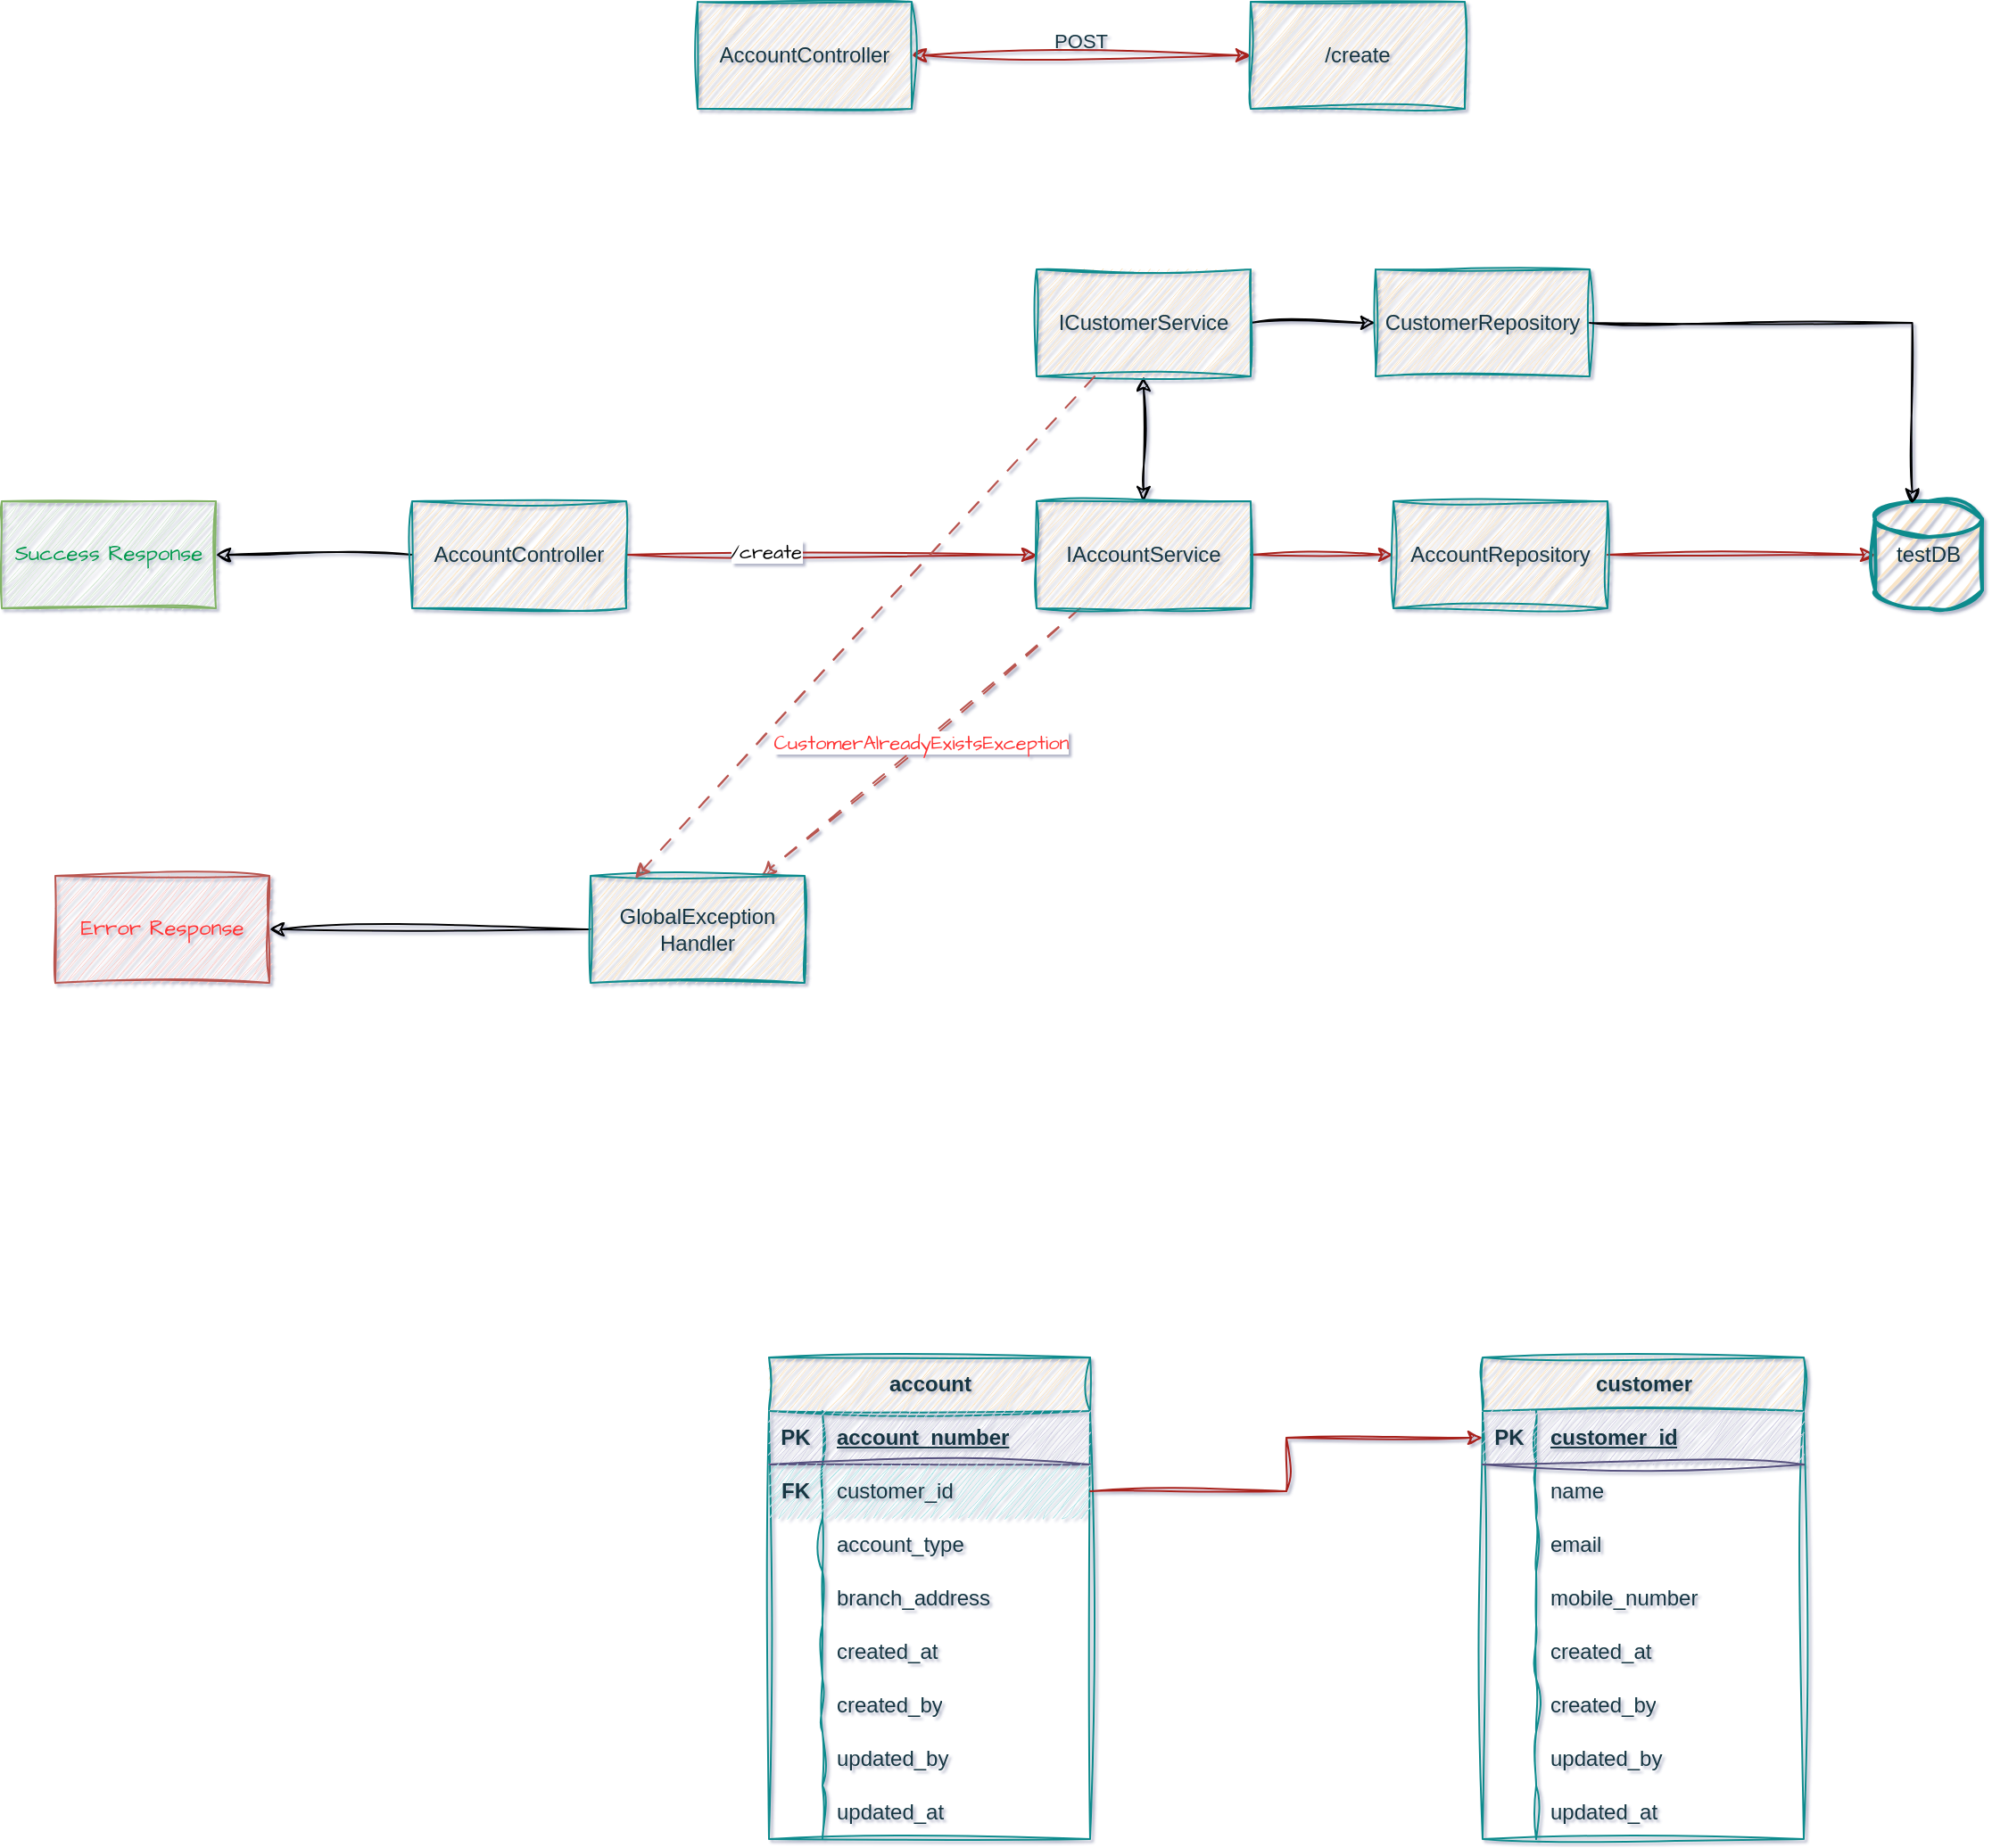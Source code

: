 <mxfile version="26.0.15">
  <diagram name="Page-1" id="UsQMgYk28u6j1lLH92lO">
    <mxGraphModel dx="2045" dy="797" grid="1" gridSize="10" guides="1" tooltips="1" connect="1" arrows="1" fold="1" page="1" pageScale="1" pageWidth="850" pageHeight="1100" background="#ffffff" math="0" shadow="1" adaptiveColors="auto">
      <root>
        <mxCell id="0" />
        <mxCell id="1" parent="0" />
        <mxCell id="dRRMxG5hqSLSWfOtqPPx-3" value="" style="edgeStyle=orthogonalEdgeStyle;rounded=0;orthogonalLoop=1;jettySize=auto;html=1;startArrow=classic;startFill=1;fillColor=#FAE5C7;strokeColor=#A8201A;sketch=1;curveFitting=1;jiggle=2;labelBackgroundColor=none;fontColor=default;" parent="1" source="dRRMxG5hqSLSWfOtqPPx-1" target="dRRMxG5hqSLSWfOtqPPx-2" edge="1">
          <mxGeometry relative="1" as="geometry" />
        </mxCell>
        <mxCell id="dRRMxG5hqSLSWfOtqPPx-4" value="POST" style="edgeLabel;html=1;align=right;verticalAlign=bottom;resizable=0;points=[];labelPosition=left;verticalLabelPosition=top;textDirection=ltr;labelBackgroundColor=none;textShadow=0;fontColor=#143642;sketch=1;curveFitting=1;jiggle=2;" parent="dRRMxG5hqSLSWfOtqPPx-3" vertex="1" connectable="0">
          <mxGeometry x="-0.22" y="-1" relative="1" as="geometry">
            <mxPoint x="36" y="-1" as="offset" />
          </mxGeometry>
        </mxCell>
        <mxCell id="dRRMxG5hqSLSWfOtqPPx-1" value="AccountController" style="rounded=0;whiteSpace=wrap;html=1;fillColor=#FAE5C7;fontColor=#143642;strokeColor=#0F8B8D;sketch=1;curveFitting=1;jiggle=2;labelBackgroundColor=none;" parent="1" vertex="1">
          <mxGeometry x="70" y="240" width="120" height="60" as="geometry" />
        </mxCell>
        <mxCell id="dRRMxG5hqSLSWfOtqPPx-2" value="/create" style="rounded=0;whiteSpace=wrap;html=1;fillColor=#FAE5C7;fontColor=#143642;strokeColor=#0F8B8D;sketch=1;curveFitting=1;jiggle=2;labelBackgroundColor=none;" parent="1" vertex="1">
          <mxGeometry x="380" y="240" width="120" height="60" as="geometry" />
        </mxCell>
        <mxCell id="dRRMxG5hqSLSWfOtqPPx-12" value="" style="edgeStyle=orthogonalEdgeStyle;rounded=0;orthogonalLoop=1;jettySize=auto;html=1;sketch=1;curveFitting=1;jiggle=2;labelBackgroundColor=none;strokeColor=#A8201A;fontColor=default;" parent="1" source="dRRMxG5hqSLSWfOtqPPx-10" target="dRRMxG5hqSLSWfOtqPPx-11" edge="1">
          <mxGeometry relative="1" as="geometry" />
        </mxCell>
        <mxCell id="mBqXgPzsKPtBzx8jW1qS-10" value="/create" style="edgeLabel;html=1;align=center;verticalAlign=middle;resizable=0;points=[];sketch=1;hachureGap=4;jiggle=2;curveFitting=1;fontFamily=Architects Daughter;fontSource=https%3A%2F%2Ffonts.googleapis.com%2Fcss%3Ffamily%3DArchitects%2BDaughter;" vertex="1" connectable="0" parent="dRRMxG5hqSLSWfOtqPPx-12">
          <mxGeometry x="-0.326" y="2" relative="1" as="geometry">
            <mxPoint as="offset" />
          </mxGeometry>
        </mxCell>
        <mxCell id="mBqXgPzsKPtBzx8jW1qS-5" style="edgeStyle=orthogonalEdgeStyle;rounded=0;sketch=1;hachureGap=4;jiggle=2;curveFitting=1;orthogonalLoop=1;jettySize=auto;html=1;fontFamily=Architects Daughter;fontSource=https%3A%2F%2Ffonts.googleapis.com%2Fcss%3Ffamily%3DArchitects%2BDaughter;" edge="1" parent="1" source="dRRMxG5hqSLSWfOtqPPx-10" target="mBqXgPzsKPtBzx8jW1qS-6">
          <mxGeometry relative="1" as="geometry">
            <mxPoint x="-200" y="550" as="targetPoint" />
          </mxGeometry>
        </mxCell>
        <mxCell id="dRRMxG5hqSLSWfOtqPPx-10" value="AccountController" style="rounded=0;whiteSpace=wrap;html=1;fillColor=#FAE5C7;fontColor=#143642;strokeColor=#0F8B8D;sketch=1;curveFitting=1;jiggle=2;labelBackgroundColor=none;" parent="1" vertex="1">
          <mxGeometry x="-90" y="520" width="120" height="60" as="geometry" />
        </mxCell>
        <mxCell id="dRRMxG5hqSLSWfOtqPPx-14" value="" style="edgeStyle=orthogonalEdgeStyle;rounded=0;orthogonalLoop=1;jettySize=auto;html=1;sketch=1;curveFitting=1;jiggle=2;labelBackgroundColor=none;strokeColor=#A8201A;fontColor=default;" parent="1" source="dRRMxG5hqSLSWfOtqPPx-11" target="dRRMxG5hqSLSWfOtqPPx-13" edge="1">
          <mxGeometry relative="1" as="geometry" />
        </mxCell>
        <mxCell id="mBqXgPzsKPtBzx8jW1qS-2" style="rounded=0;sketch=1;hachureGap=4;jiggle=2;curveFitting=1;orthogonalLoop=1;jettySize=auto;html=1;fontFamily=Architects Daughter;fontSource=https%3A%2F%2Ffonts.googleapis.com%2Fcss%3Ffamily%3DArchitects%2BDaughter;textShadow=1;labelBorderColor=none;fontStyle=0;dashed=1;dashPattern=8 8;fillColor=#f8cecc;strokeColor=#b85450;" edge="1" parent="1" source="dRRMxG5hqSLSWfOtqPPx-11" target="mBqXgPzsKPtBzx8jW1qS-1">
          <mxGeometry relative="1" as="geometry" />
        </mxCell>
        <mxCell id="mBqXgPzsKPtBzx8jW1qS-9" value="&lt;span style=&quot;font-weight: normal;&quot;&gt;CustomerAlreadyExistsException&lt;/span&gt;" style="edgeLabel;html=1;align=center;verticalAlign=middle;resizable=0;points=[];sketch=1;hachureGap=4;jiggle=2;curveFitting=1;fontFamily=Architects Daughter;fontSource=https%3A%2F%2Ffonts.googleapis.com%2Fcss%3Ffamily%3DArchitects%2BDaughter;fontColor=#FF3333;fontStyle=1" vertex="1" connectable="0" parent="mBqXgPzsKPtBzx8jW1qS-2">
          <mxGeometry relative="1" as="geometry">
            <mxPoint as="offset" />
          </mxGeometry>
        </mxCell>
        <mxCell id="mBqXgPzsKPtBzx8jW1qS-12" value="" style="edgeStyle=orthogonalEdgeStyle;rounded=0;sketch=1;hachureGap=4;jiggle=2;curveFitting=1;orthogonalLoop=1;jettySize=auto;html=1;fontFamily=Architects Daughter;fontSource=https%3A%2F%2Ffonts.googleapis.com%2Fcss%3Ffamily%3DArchitects%2BDaughter;startArrow=classic;startFill=1;" edge="1" parent="1" source="dRRMxG5hqSLSWfOtqPPx-11" target="mBqXgPzsKPtBzx8jW1qS-11">
          <mxGeometry relative="1" as="geometry" />
        </mxCell>
        <mxCell id="dRRMxG5hqSLSWfOtqPPx-11" value="IAccountService" style="rounded=0;whiteSpace=wrap;html=1;fillColor=#FAE5C7;fontColor=#143642;strokeColor=#0F8B8D;sketch=1;curveFitting=1;jiggle=2;labelBackgroundColor=none;" parent="1" vertex="1">
          <mxGeometry x="260" y="520" width="120" height="60" as="geometry" />
        </mxCell>
        <mxCell id="dRRMxG5hqSLSWfOtqPPx-16" style="edgeStyle=orthogonalEdgeStyle;rounded=0;orthogonalLoop=1;jettySize=auto;html=1;sketch=1;curveFitting=1;jiggle=2;labelBackgroundColor=none;strokeColor=#A8201A;fontColor=default;" parent="1" source="dRRMxG5hqSLSWfOtqPPx-13" target="dRRMxG5hqSLSWfOtqPPx-15" edge="1">
          <mxGeometry relative="1" as="geometry" />
        </mxCell>
        <mxCell id="dRRMxG5hqSLSWfOtqPPx-13" value="AccountRepository" style="rounded=0;whiteSpace=wrap;html=1;fillColor=#FAE5C7;fontColor=#143642;strokeColor=#0F8B8D;sketch=1;curveFitting=1;jiggle=2;labelBackgroundColor=none;" parent="1" vertex="1">
          <mxGeometry x="460" y="520" width="120" height="60" as="geometry" />
        </mxCell>
        <mxCell id="dRRMxG5hqSLSWfOtqPPx-15" value="testDB" style="strokeWidth=2;html=1;shape=mxgraph.flowchart.database;whiteSpace=wrap;fillColor=#FAE5C7;fontColor=#143642;strokeColor=#0F8B8D;sketch=1;curveFitting=1;jiggle=2;labelBackgroundColor=none;" parent="1" vertex="1">
          <mxGeometry x="730" y="520" width="60" height="60" as="geometry" />
        </mxCell>
        <mxCell id="dRRMxG5hqSLSWfOtqPPx-17" value="account" style="shape=table;startSize=30;container=1;collapsible=1;childLayout=tableLayout;fixedRows=1;rowLines=0;fontStyle=1;align=center;resizeLast=1;html=1;swimlaneFillColor=none;fillColor=#FAE5C7;fontColor=#143642;strokeColor=#0F8B8D;strokeWidth=1;sketch=1;curveFitting=1;jiggle=2;labelBackgroundColor=none;" parent="1" vertex="1">
          <mxGeometry x="110" y="1000" width="180" height="270" as="geometry">
            <mxRectangle x="110" y="1000" width="80" height="30" as="alternateBounds" />
          </mxGeometry>
        </mxCell>
        <mxCell id="dRRMxG5hqSLSWfOtqPPx-18" value="" style="shape=tableRow;horizontal=0;startSize=0;swimlaneHead=0;swimlaneBody=0;fillColor=#d0cee2;collapsible=0;dropTarget=0;points=[[0,0.5],[1,0.5]];portConstraint=eastwest;top=0;left=0;right=0;bottom=1;sketch=1;curveFitting=1;jiggle=2;labelBackgroundColor=none;strokeColor=#56517e;" parent="dRRMxG5hqSLSWfOtqPPx-17" vertex="1">
          <mxGeometry y="30" width="180" height="30" as="geometry" />
        </mxCell>
        <mxCell id="dRRMxG5hqSLSWfOtqPPx-19" value="PK" style="shape=partialRectangle;connectable=0;fillColor=none;top=0;left=0;bottom=0;right=0;fontStyle=1;overflow=hidden;whiteSpace=wrap;html=1;sketch=1;curveFitting=1;jiggle=2;labelBackgroundColor=none;strokeColor=#0F8B8D;fontColor=#143642;" parent="dRRMxG5hqSLSWfOtqPPx-18" vertex="1">
          <mxGeometry width="30" height="30" as="geometry">
            <mxRectangle width="30" height="30" as="alternateBounds" />
          </mxGeometry>
        </mxCell>
        <mxCell id="dRRMxG5hqSLSWfOtqPPx-20" value="account_number" style="shape=partialRectangle;connectable=0;fillColor=none;top=0;left=0;bottom=0;right=0;align=left;spacingLeft=6;fontStyle=5;overflow=hidden;whiteSpace=wrap;html=1;sketch=1;curveFitting=1;jiggle=2;labelBackgroundColor=none;strokeColor=#0F8B8D;fontColor=#143642;" parent="dRRMxG5hqSLSWfOtqPPx-18" vertex="1">
          <mxGeometry x="30" width="150" height="30" as="geometry">
            <mxRectangle width="150" height="30" as="alternateBounds" />
          </mxGeometry>
        </mxCell>
        <mxCell id="dRRMxG5hqSLSWfOtqPPx-21" value="" style="shape=tableRow;horizontal=0;startSize=0;swimlaneHead=0;swimlaneBody=0;fillColor=#b0e3e6;collapsible=0;dropTarget=0;points=[[0,0.5],[1,0.5]];portConstraint=eastwest;top=0;left=0;right=0;bottom=0;sketch=1;curveFitting=1;jiggle=2;labelBackgroundColor=none;strokeColor=#0e8088;swimlaneLine=1;shadow=0;labelBorderColor=none;" parent="dRRMxG5hqSLSWfOtqPPx-17" vertex="1">
          <mxGeometry y="60" width="180" height="30" as="geometry" />
        </mxCell>
        <mxCell id="dRRMxG5hqSLSWfOtqPPx-22" value="&lt;b&gt;FK&lt;/b&gt;" style="shape=partialRectangle;connectable=0;fillColor=none;top=0;left=0;bottom=0;right=0;editable=1;overflow=hidden;whiteSpace=wrap;html=1;sketch=1;curveFitting=1;jiggle=2;labelBackgroundColor=none;strokeColor=#0F8B8D;fontColor=#143642;" parent="dRRMxG5hqSLSWfOtqPPx-21" vertex="1">
          <mxGeometry width="30" height="30" as="geometry">
            <mxRectangle width="30" height="30" as="alternateBounds" />
          </mxGeometry>
        </mxCell>
        <mxCell id="dRRMxG5hqSLSWfOtqPPx-23" value="customer_id" style="shape=partialRectangle;connectable=0;fillColor=none;top=0;left=0;bottom=0;right=0;align=left;spacingLeft=6;overflow=hidden;whiteSpace=wrap;html=1;sketch=1;curveFitting=1;jiggle=2;labelBackgroundColor=none;strokeColor=#0F8B8D;fontColor=#143642;" parent="dRRMxG5hqSLSWfOtqPPx-21" vertex="1">
          <mxGeometry x="30" width="150" height="30" as="geometry">
            <mxRectangle width="150" height="30" as="alternateBounds" />
          </mxGeometry>
        </mxCell>
        <mxCell id="dRRMxG5hqSLSWfOtqPPx-24" value="" style="shape=tableRow;horizontal=0;startSize=0;swimlaneHead=0;swimlaneBody=0;fillColor=none;collapsible=0;dropTarget=0;points=[[0,0.5],[1,0.5]];portConstraint=eastwest;top=0;left=0;right=0;bottom=0;sketch=1;curveFitting=1;jiggle=2;labelBackgroundColor=none;strokeColor=#0F8B8D;fontColor=#143642;" parent="dRRMxG5hqSLSWfOtqPPx-17" vertex="1">
          <mxGeometry y="90" width="180" height="30" as="geometry" />
        </mxCell>
        <mxCell id="dRRMxG5hqSLSWfOtqPPx-25" value="" style="shape=partialRectangle;connectable=0;fillColor=none;top=0;left=0;bottom=0;right=0;editable=1;overflow=hidden;whiteSpace=wrap;html=1;sketch=1;curveFitting=1;jiggle=2;labelBackgroundColor=none;strokeColor=#0F8B8D;fontColor=#143642;" parent="dRRMxG5hqSLSWfOtqPPx-24" vertex="1">
          <mxGeometry width="30" height="30" as="geometry">
            <mxRectangle width="30" height="30" as="alternateBounds" />
          </mxGeometry>
        </mxCell>
        <mxCell id="dRRMxG5hqSLSWfOtqPPx-26" value="account_type" style="shape=partialRectangle;connectable=0;fillColor=none;top=0;left=0;bottom=0;right=0;align=left;spacingLeft=6;overflow=hidden;whiteSpace=wrap;html=1;sketch=1;curveFitting=1;jiggle=2;labelBackgroundColor=none;strokeColor=#0F8B8D;fontColor=#143642;" parent="dRRMxG5hqSLSWfOtqPPx-24" vertex="1">
          <mxGeometry x="30" width="150" height="30" as="geometry">
            <mxRectangle width="150" height="30" as="alternateBounds" />
          </mxGeometry>
        </mxCell>
        <mxCell id="dRRMxG5hqSLSWfOtqPPx-27" value="" style="shape=tableRow;horizontal=0;startSize=0;swimlaneHead=0;swimlaneBody=0;fillColor=none;collapsible=0;dropTarget=0;points=[[0,0.5],[1,0.5]];portConstraint=eastwest;top=0;left=0;right=0;bottom=0;sketch=1;curveFitting=1;jiggle=2;labelBackgroundColor=none;strokeColor=#0F8B8D;fontColor=#143642;" parent="dRRMxG5hqSLSWfOtqPPx-17" vertex="1">
          <mxGeometry y="120" width="180" height="30" as="geometry" />
        </mxCell>
        <mxCell id="dRRMxG5hqSLSWfOtqPPx-28" value="" style="shape=partialRectangle;connectable=0;fillColor=none;top=0;left=0;bottom=0;right=0;editable=1;overflow=hidden;whiteSpace=wrap;html=1;sketch=1;curveFitting=1;jiggle=2;labelBackgroundColor=none;strokeColor=#0F8B8D;fontColor=#143642;" parent="dRRMxG5hqSLSWfOtqPPx-27" vertex="1">
          <mxGeometry width="30" height="30" as="geometry">
            <mxRectangle width="30" height="30" as="alternateBounds" />
          </mxGeometry>
        </mxCell>
        <mxCell id="dRRMxG5hqSLSWfOtqPPx-29" value="branch_address" style="shape=partialRectangle;connectable=0;fillColor=none;top=0;left=0;bottom=0;right=0;align=left;spacingLeft=6;overflow=hidden;whiteSpace=wrap;html=1;sketch=1;curveFitting=1;jiggle=2;labelBackgroundColor=none;strokeColor=#0F8B8D;fontColor=#143642;" parent="dRRMxG5hqSLSWfOtqPPx-27" vertex="1">
          <mxGeometry x="30" width="150" height="30" as="geometry">
            <mxRectangle width="150" height="30" as="alternateBounds" />
          </mxGeometry>
        </mxCell>
        <mxCell id="dRRMxG5hqSLSWfOtqPPx-82" value="" style="shape=tableRow;horizontal=0;startSize=0;swimlaneHead=0;swimlaneBody=0;fillColor=none;collapsible=0;dropTarget=0;points=[[0,0.5],[1,0.5]];portConstraint=eastwest;top=0;left=0;right=0;bottom=0;sketch=1;curveFitting=1;jiggle=2;labelBackgroundColor=none;strokeColor=#0F8B8D;fontColor=#143642;" parent="dRRMxG5hqSLSWfOtqPPx-17" vertex="1">
          <mxGeometry y="150" width="180" height="30" as="geometry" />
        </mxCell>
        <mxCell id="dRRMxG5hqSLSWfOtqPPx-83" value="" style="shape=partialRectangle;connectable=0;fillColor=none;top=0;left=0;bottom=0;right=0;editable=1;overflow=hidden;whiteSpace=wrap;html=1;sketch=1;curveFitting=1;jiggle=2;labelBackgroundColor=none;strokeColor=#0F8B8D;fontColor=#143642;" parent="dRRMxG5hqSLSWfOtqPPx-82" vertex="1">
          <mxGeometry width="30" height="30" as="geometry">
            <mxRectangle width="30" height="30" as="alternateBounds" />
          </mxGeometry>
        </mxCell>
        <mxCell id="dRRMxG5hqSLSWfOtqPPx-84" value="created_at" style="shape=partialRectangle;connectable=0;fillColor=none;top=0;left=0;bottom=0;right=0;align=left;spacingLeft=6;overflow=hidden;whiteSpace=wrap;html=1;sketch=1;curveFitting=1;jiggle=2;labelBackgroundColor=none;strokeColor=#0F8B8D;fontColor=#143642;" parent="dRRMxG5hqSLSWfOtqPPx-82" vertex="1">
          <mxGeometry x="30" width="150" height="30" as="geometry">
            <mxRectangle width="150" height="30" as="alternateBounds" />
          </mxGeometry>
        </mxCell>
        <mxCell id="dRRMxG5hqSLSWfOtqPPx-85" value="" style="shape=tableRow;horizontal=0;startSize=0;swimlaneHead=0;swimlaneBody=0;fillColor=none;collapsible=0;dropTarget=0;points=[[0,0.5],[1,0.5]];portConstraint=eastwest;top=0;left=0;right=0;bottom=0;sketch=1;curveFitting=1;jiggle=2;labelBackgroundColor=none;strokeColor=#0F8B8D;fontColor=#143642;" parent="dRRMxG5hqSLSWfOtqPPx-17" vertex="1">
          <mxGeometry y="180" width="180" height="30" as="geometry" />
        </mxCell>
        <mxCell id="dRRMxG5hqSLSWfOtqPPx-86" value="" style="shape=partialRectangle;connectable=0;fillColor=none;top=0;left=0;bottom=0;right=0;editable=1;overflow=hidden;whiteSpace=wrap;html=1;sketch=1;curveFitting=1;jiggle=2;labelBackgroundColor=none;strokeColor=#0F8B8D;fontColor=#143642;" parent="dRRMxG5hqSLSWfOtqPPx-85" vertex="1">
          <mxGeometry width="30" height="30" as="geometry">
            <mxRectangle width="30" height="30" as="alternateBounds" />
          </mxGeometry>
        </mxCell>
        <mxCell id="dRRMxG5hqSLSWfOtqPPx-87" value="created_by" style="shape=partialRectangle;connectable=0;fillColor=none;top=0;left=0;bottom=0;right=0;align=left;spacingLeft=6;overflow=hidden;whiteSpace=wrap;html=1;sketch=1;curveFitting=1;jiggle=2;labelBackgroundColor=none;strokeColor=#0F8B8D;fontColor=#143642;" parent="dRRMxG5hqSLSWfOtqPPx-85" vertex="1">
          <mxGeometry x="30" width="150" height="30" as="geometry">
            <mxRectangle width="150" height="30" as="alternateBounds" />
          </mxGeometry>
        </mxCell>
        <mxCell id="dRRMxG5hqSLSWfOtqPPx-88" value="" style="shape=tableRow;horizontal=0;startSize=0;swimlaneHead=0;swimlaneBody=0;fillColor=none;collapsible=0;dropTarget=0;points=[[0,0.5],[1,0.5]];portConstraint=eastwest;top=0;left=0;right=0;bottom=0;sketch=1;curveFitting=1;jiggle=2;labelBackgroundColor=none;strokeColor=#0F8B8D;fontColor=#143642;" parent="dRRMxG5hqSLSWfOtqPPx-17" vertex="1">
          <mxGeometry y="210" width="180" height="30" as="geometry" />
        </mxCell>
        <mxCell id="dRRMxG5hqSLSWfOtqPPx-89" value="" style="shape=partialRectangle;connectable=0;fillColor=none;top=0;left=0;bottom=0;right=0;editable=1;overflow=hidden;whiteSpace=wrap;html=1;sketch=1;curveFitting=1;jiggle=2;labelBackgroundColor=none;strokeColor=#0F8B8D;fontColor=#143642;" parent="dRRMxG5hqSLSWfOtqPPx-88" vertex="1">
          <mxGeometry width="30" height="30" as="geometry">
            <mxRectangle width="30" height="30" as="alternateBounds" />
          </mxGeometry>
        </mxCell>
        <mxCell id="dRRMxG5hqSLSWfOtqPPx-90" value="updated_by" style="shape=partialRectangle;connectable=0;fillColor=none;top=0;left=0;bottom=0;right=0;align=left;spacingLeft=6;overflow=hidden;whiteSpace=wrap;html=1;sketch=1;curveFitting=1;jiggle=2;labelBackgroundColor=none;strokeColor=#0F8B8D;fontColor=#143642;" parent="dRRMxG5hqSLSWfOtqPPx-88" vertex="1">
          <mxGeometry x="30" width="150" height="30" as="geometry">
            <mxRectangle width="150" height="30" as="alternateBounds" />
          </mxGeometry>
        </mxCell>
        <mxCell id="dRRMxG5hqSLSWfOtqPPx-91" value="" style="shape=tableRow;horizontal=0;startSize=0;swimlaneHead=0;swimlaneBody=0;fillColor=none;collapsible=0;dropTarget=0;points=[[0,0.5],[1,0.5]];portConstraint=eastwest;top=0;left=0;right=0;bottom=0;sketch=1;curveFitting=1;jiggle=2;labelBackgroundColor=none;strokeColor=#0F8B8D;fontColor=#143642;" parent="dRRMxG5hqSLSWfOtqPPx-17" vertex="1">
          <mxGeometry y="240" width="180" height="30" as="geometry" />
        </mxCell>
        <mxCell id="dRRMxG5hqSLSWfOtqPPx-92" value="" style="shape=partialRectangle;connectable=0;fillColor=none;top=0;left=0;bottom=0;right=0;editable=1;overflow=hidden;whiteSpace=wrap;html=1;sketch=1;curveFitting=1;jiggle=2;labelBackgroundColor=none;strokeColor=#0F8B8D;fontColor=#143642;" parent="dRRMxG5hqSLSWfOtqPPx-91" vertex="1">
          <mxGeometry width="30" height="30" as="geometry">
            <mxRectangle width="30" height="30" as="alternateBounds" />
          </mxGeometry>
        </mxCell>
        <mxCell id="dRRMxG5hqSLSWfOtqPPx-93" value="updated_at" style="shape=partialRectangle;connectable=0;fillColor=none;top=0;left=0;bottom=0;right=0;align=left;spacingLeft=6;overflow=hidden;whiteSpace=wrap;html=1;sketch=1;curveFitting=1;jiggle=2;labelBackgroundColor=none;strokeColor=#0F8B8D;fontColor=#143642;" parent="dRRMxG5hqSLSWfOtqPPx-91" vertex="1">
          <mxGeometry x="30" width="150" height="30" as="geometry">
            <mxRectangle width="150" height="30" as="alternateBounds" />
          </mxGeometry>
        </mxCell>
        <mxCell id="dRRMxG5hqSLSWfOtqPPx-30" value="customer" style="shape=table;startSize=30;container=1;collapsible=1;childLayout=tableLayout;fixedRows=1;rowLines=0;fontStyle=1;align=center;resizeLast=1;html=1;sketch=1;curveFitting=1;jiggle=2;labelBackgroundColor=none;fillColor=#FAE5C7;strokeColor=#0F8B8D;fontColor=#143642;" parent="1" vertex="1">
          <mxGeometry x="510" y="1000" width="180" height="270" as="geometry">
            <mxRectangle x="510" y="1000" width="90" height="30" as="alternateBounds" />
          </mxGeometry>
        </mxCell>
        <mxCell id="dRRMxG5hqSLSWfOtqPPx-31" value="" style="shape=tableRow;horizontal=0;startSize=0;swimlaneHead=0;swimlaneBody=0;fillColor=#d0cee2;collapsible=0;dropTarget=0;points=[[0,0.5],[1,0.5]];portConstraint=eastwest;top=0;left=0;right=0;bottom=1;sketch=1;curveFitting=1;jiggle=2;labelBackgroundColor=none;strokeColor=#56517e;" parent="dRRMxG5hqSLSWfOtqPPx-30" vertex="1">
          <mxGeometry y="30" width="180" height="30" as="geometry" />
        </mxCell>
        <mxCell id="dRRMxG5hqSLSWfOtqPPx-32" value="PK" style="shape=partialRectangle;connectable=0;fillColor=none;top=0;left=0;bottom=0;right=0;fontStyle=1;overflow=hidden;whiteSpace=wrap;html=1;sketch=1;curveFitting=1;jiggle=2;labelBackgroundColor=none;strokeColor=#0F8B8D;fontColor=#143642;" parent="dRRMxG5hqSLSWfOtqPPx-31" vertex="1">
          <mxGeometry width="30" height="30" as="geometry">
            <mxRectangle width="30" height="30" as="alternateBounds" />
          </mxGeometry>
        </mxCell>
        <mxCell id="dRRMxG5hqSLSWfOtqPPx-33" value="customer_id" style="shape=partialRectangle;connectable=0;fillColor=none;top=0;left=0;bottom=0;right=0;align=left;spacingLeft=6;fontStyle=5;overflow=hidden;whiteSpace=wrap;html=1;sketch=1;curveFitting=1;jiggle=2;labelBackgroundColor=none;strokeColor=#0F8B8D;fontColor=#143642;" parent="dRRMxG5hqSLSWfOtqPPx-31" vertex="1">
          <mxGeometry x="30" width="150" height="30" as="geometry">
            <mxRectangle width="150" height="30" as="alternateBounds" />
          </mxGeometry>
        </mxCell>
        <mxCell id="dRRMxG5hqSLSWfOtqPPx-34" value="" style="shape=tableRow;horizontal=0;startSize=0;swimlaneHead=0;swimlaneBody=0;fillColor=none;collapsible=0;dropTarget=0;points=[[0,0.5],[1,0.5]];portConstraint=eastwest;top=0;left=0;right=0;bottom=0;sketch=1;curveFitting=1;jiggle=2;labelBackgroundColor=none;strokeColor=#0F8B8D;fontColor=#143642;" parent="dRRMxG5hqSLSWfOtqPPx-30" vertex="1">
          <mxGeometry y="60" width="180" height="30" as="geometry" />
        </mxCell>
        <mxCell id="dRRMxG5hqSLSWfOtqPPx-35" value="" style="shape=partialRectangle;connectable=0;fillColor=none;top=0;left=0;bottom=0;right=0;editable=1;overflow=hidden;whiteSpace=wrap;html=1;sketch=1;curveFitting=1;jiggle=2;labelBackgroundColor=none;strokeColor=#0F8B8D;fontColor=#143642;" parent="dRRMxG5hqSLSWfOtqPPx-34" vertex="1">
          <mxGeometry width="30" height="30" as="geometry">
            <mxRectangle width="30" height="30" as="alternateBounds" />
          </mxGeometry>
        </mxCell>
        <mxCell id="dRRMxG5hqSLSWfOtqPPx-36" value="name" style="shape=partialRectangle;connectable=0;fillColor=none;top=0;left=0;bottom=0;right=0;align=left;spacingLeft=6;overflow=hidden;whiteSpace=wrap;html=1;sketch=1;curveFitting=1;jiggle=2;labelBackgroundColor=none;strokeColor=#0F8B8D;fontColor=#143642;" parent="dRRMxG5hqSLSWfOtqPPx-34" vertex="1">
          <mxGeometry x="30" width="150" height="30" as="geometry">
            <mxRectangle width="150" height="30" as="alternateBounds" />
          </mxGeometry>
        </mxCell>
        <mxCell id="dRRMxG5hqSLSWfOtqPPx-37" value="" style="shape=tableRow;horizontal=0;startSize=0;swimlaneHead=0;swimlaneBody=0;fillColor=none;collapsible=0;dropTarget=0;points=[[0,0.5],[1,0.5]];portConstraint=eastwest;top=0;left=0;right=0;bottom=0;sketch=1;curveFitting=1;jiggle=2;labelBackgroundColor=none;strokeColor=#0F8B8D;fontColor=#143642;" parent="dRRMxG5hqSLSWfOtqPPx-30" vertex="1">
          <mxGeometry y="90" width="180" height="30" as="geometry" />
        </mxCell>
        <mxCell id="dRRMxG5hqSLSWfOtqPPx-38" value="" style="shape=partialRectangle;connectable=0;fillColor=none;top=0;left=0;bottom=0;right=0;editable=1;overflow=hidden;whiteSpace=wrap;html=1;sketch=1;curveFitting=1;jiggle=2;labelBackgroundColor=none;strokeColor=#0F8B8D;fontColor=#143642;" parent="dRRMxG5hqSLSWfOtqPPx-37" vertex="1">
          <mxGeometry width="30" height="30" as="geometry">
            <mxRectangle width="30" height="30" as="alternateBounds" />
          </mxGeometry>
        </mxCell>
        <mxCell id="dRRMxG5hqSLSWfOtqPPx-39" value="email" style="shape=partialRectangle;connectable=0;fillColor=none;top=0;left=0;bottom=0;right=0;align=left;spacingLeft=6;overflow=hidden;whiteSpace=wrap;html=1;sketch=1;curveFitting=1;jiggle=2;labelBackgroundColor=none;strokeColor=#0F8B8D;fontColor=#143642;" parent="dRRMxG5hqSLSWfOtqPPx-37" vertex="1">
          <mxGeometry x="30" width="150" height="30" as="geometry">
            <mxRectangle width="150" height="30" as="alternateBounds" />
          </mxGeometry>
        </mxCell>
        <mxCell id="dRRMxG5hqSLSWfOtqPPx-40" value="" style="shape=tableRow;horizontal=0;startSize=0;swimlaneHead=0;swimlaneBody=0;fillColor=none;collapsible=0;dropTarget=0;points=[[0,0.5],[1,0.5]];portConstraint=eastwest;top=0;left=0;right=0;bottom=0;sketch=1;curveFitting=1;jiggle=2;labelBackgroundColor=none;strokeColor=#0F8B8D;fontColor=#143642;" parent="dRRMxG5hqSLSWfOtqPPx-30" vertex="1">
          <mxGeometry y="120" width="180" height="30" as="geometry" />
        </mxCell>
        <mxCell id="dRRMxG5hqSLSWfOtqPPx-41" value="" style="shape=partialRectangle;connectable=0;fillColor=none;top=0;left=0;bottom=0;right=0;editable=1;overflow=hidden;whiteSpace=wrap;html=1;sketch=1;curveFitting=1;jiggle=2;labelBackgroundColor=none;strokeColor=#0F8B8D;fontColor=#143642;" parent="dRRMxG5hqSLSWfOtqPPx-40" vertex="1">
          <mxGeometry width="30" height="30" as="geometry">
            <mxRectangle width="30" height="30" as="alternateBounds" />
          </mxGeometry>
        </mxCell>
        <mxCell id="dRRMxG5hqSLSWfOtqPPx-42" value="mobile_number" style="shape=partialRectangle;connectable=0;fillColor=none;top=0;left=0;bottom=0;right=0;align=left;spacingLeft=6;overflow=hidden;whiteSpace=wrap;html=1;sketch=1;curveFitting=1;jiggle=2;labelBackgroundColor=none;strokeColor=#0F8B8D;fontColor=#143642;" parent="dRRMxG5hqSLSWfOtqPPx-40" vertex="1">
          <mxGeometry x="30" width="150" height="30" as="geometry">
            <mxRectangle width="150" height="30" as="alternateBounds" />
          </mxGeometry>
        </mxCell>
        <mxCell id="dRRMxG5hqSLSWfOtqPPx-44" value="" style="shape=tableRow;horizontal=0;startSize=0;swimlaneHead=0;swimlaneBody=0;fillColor=none;collapsible=0;dropTarget=0;points=[[0,0.5],[1,0.5]];portConstraint=eastwest;top=0;left=0;right=0;bottom=0;sketch=1;curveFitting=1;jiggle=2;labelBackgroundColor=none;strokeColor=#0F8B8D;fontColor=#143642;" parent="dRRMxG5hqSLSWfOtqPPx-30" vertex="1">
          <mxGeometry y="150" width="180" height="30" as="geometry" />
        </mxCell>
        <mxCell id="dRRMxG5hqSLSWfOtqPPx-45" value="" style="shape=partialRectangle;connectable=0;fillColor=none;top=0;left=0;bottom=0;right=0;editable=1;overflow=hidden;whiteSpace=wrap;html=1;sketch=1;curveFitting=1;jiggle=2;labelBackgroundColor=none;strokeColor=#0F8B8D;fontColor=#143642;" parent="dRRMxG5hqSLSWfOtqPPx-44" vertex="1">
          <mxGeometry width="30" height="30" as="geometry">
            <mxRectangle width="30" height="30" as="alternateBounds" />
          </mxGeometry>
        </mxCell>
        <mxCell id="dRRMxG5hqSLSWfOtqPPx-46" value="created_at" style="shape=partialRectangle;connectable=0;fillColor=none;top=0;left=0;bottom=0;right=0;align=left;spacingLeft=6;overflow=hidden;whiteSpace=wrap;html=1;sketch=1;curveFitting=1;jiggle=2;labelBackgroundColor=none;strokeColor=#0F8B8D;fontColor=#143642;" parent="dRRMxG5hqSLSWfOtqPPx-44" vertex="1">
          <mxGeometry x="30" width="150" height="30" as="geometry">
            <mxRectangle width="150" height="30" as="alternateBounds" />
          </mxGeometry>
        </mxCell>
        <mxCell id="dRRMxG5hqSLSWfOtqPPx-47" value="" style="shape=tableRow;horizontal=0;startSize=0;swimlaneHead=0;swimlaneBody=0;fillColor=none;collapsible=0;dropTarget=0;points=[[0,0.5],[1,0.5]];portConstraint=eastwest;top=0;left=0;right=0;bottom=0;sketch=1;curveFitting=1;jiggle=2;labelBackgroundColor=none;strokeColor=#0F8B8D;fontColor=#143642;" parent="dRRMxG5hqSLSWfOtqPPx-30" vertex="1">
          <mxGeometry y="180" width="180" height="30" as="geometry" />
        </mxCell>
        <mxCell id="dRRMxG5hqSLSWfOtqPPx-48" value="" style="shape=partialRectangle;connectable=0;fillColor=none;top=0;left=0;bottom=0;right=0;editable=1;overflow=hidden;whiteSpace=wrap;html=1;sketch=1;curveFitting=1;jiggle=2;labelBackgroundColor=none;strokeColor=#0F8B8D;fontColor=#143642;" parent="dRRMxG5hqSLSWfOtqPPx-47" vertex="1">
          <mxGeometry width="30" height="30" as="geometry">
            <mxRectangle width="30" height="30" as="alternateBounds" />
          </mxGeometry>
        </mxCell>
        <mxCell id="dRRMxG5hqSLSWfOtqPPx-49" value="created_by" style="shape=partialRectangle;connectable=0;fillColor=none;top=0;left=0;bottom=0;right=0;align=left;spacingLeft=6;overflow=hidden;whiteSpace=wrap;html=1;sketch=1;curveFitting=1;jiggle=2;labelBackgroundColor=none;strokeColor=#0F8B8D;fontColor=#143642;" parent="dRRMxG5hqSLSWfOtqPPx-47" vertex="1">
          <mxGeometry x="30" width="150" height="30" as="geometry">
            <mxRectangle width="150" height="30" as="alternateBounds" />
          </mxGeometry>
        </mxCell>
        <mxCell id="dRRMxG5hqSLSWfOtqPPx-50" value="" style="shape=tableRow;horizontal=0;startSize=0;swimlaneHead=0;swimlaneBody=0;fillColor=none;collapsible=0;dropTarget=0;points=[[0,0.5],[1,0.5]];portConstraint=eastwest;top=0;left=0;right=0;bottom=0;sketch=1;curveFitting=1;jiggle=2;labelBackgroundColor=none;strokeColor=#0F8B8D;fontColor=#143642;" parent="dRRMxG5hqSLSWfOtqPPx-30" vertex="1">
          <mxGeometry y="210" width="180" height="30" as="geometry" />
        </mxCell>
        <mxCell id="dRRMxG5hqSLSWfOtqPPx-51" value="" style="shape=partialRectangle;connectable=0;fillColor=none;top=0;left=0;bottom=0;right=0;editable=1;overflow=hidden;whiteSpace=wrap;html=1;sketch=1;curveFitting=1;jiggle=2;labelBackgroundColor=none;strokeColor=#0F8B8D;fontColor=#143642;" parent="dRRMxG5hqSLSWfOtqPPx-50" vertex="1">
          <mxGeometry width="30" height="30" as="geometry">
            <mxRectangle width="30" height="30" as="alternateBounds" />
          </mxGeometry>
        </mxCell>
        <mxCell id="dRRMxG5hqSLSWfOtqPPx-52" value="updated_by" style="shape=partialRectangle;connectable=0;fillColor=none;top=0;left=0;bottom=0;right=0;align=left;spacingLeft=6;overflow=hidden;whiteSpace=wrap;html=1;sketch=1;curveFitting=1;jiggle=2;labelBackgroundColor=none;strokeColor=#0F8B8D;fontColor=#143642;" parent="dRRMxG5hqSLSWfOtqPPx-50" vertex="1">
          <mxGeometry x="30" width="150" height="30" as="geometry">
            <mxRectangle width="150" height="30" as="alternateBounds" />
          </mxGeometry>
        </mxCell>
        <mxCell id="dRRMxG5hqSLSWfOtqPPx-53" value="" style="shape=tableRow;horizontal=0;startSize=0;swimlaneHead=0;swimlaneBody=0;fillColor=none;collapsible=0;dropTarget=0;points=[[0,0.5],[1,0.5]];portConstraint=eastwest;top=0;left=0;right=0;bottom=0;sketch=1;curveFitting=1;jiggle=2;labelBackgroundColor=none;strokeColor=#0F8B8D;fontColor=#143642;" parent="dRRMxG5hqSLSWfOtqPPx-30" vertex="1">
          <mxGeometry y="240" width="180" height="30" as="geometry" />
        </mxCell>
        <mxCell id="dRRMxG5hqSLSWfOtqPPx-54" value="" style="shape=partialRectangle;connectable=0;fillColor=none;top=0;left=0;bottom=0;right=0;editable=1;overflow=hidden;whiteSpace=wrap;html=1;sketch=1;curveFitting=1;jiggle=2;labelBackgroundColor=none;strokeColor=#0F8B8D;fontColor=#143642;" parent="dRRMxG5hqSLSWfOtqPPx-53" vertex="1">
          <mxGeometry width="30" height="30" as="geometry">
            <mxRectangle width="30" height="30" as="alternateBounds" />
          </mxGeometry>
        </mxCell>
        <mxCell id="dRRMxG5hqSLSWfOtqPPx-55" value="updated_at" style="shape=partialRectangle;connectable=0;fillColor=none;top=0;left=0;bottom=0;right=0;align=left;spacingLeft=6;overflow=hidden;whiteSpace=wrap;html=1;sketch=1;curveFitting=1;jiggle=2;labelBackgroundColor=none;strokeColor=#0F8B8D;fontColor=#143642;" parent="dRRMxG5hqSLSWfOtqPPx-53" vertex="1">
          <mxGeometry x="30" width="150" height="30" as="geometry">
            <mxRectangle width="150" height="30" as="alternateBounds" />
          </mxGeometry>
        </mxCell>
        <mxCell id="dRRMxG5hqSLSWfOtqPPx-43" style="edgeStyle=orthogonalEdgeStyle;rounded=0;orthogonalLoop=1;jettySize=auto;html=1;sketch=1;curveFitting=1;jiggle=2;labelBackgroundColor=none;strokeColor=#A8201A;fontColor=default;" parent="1" source="dRRMxG5hqSLSWfOtqPPx-21" target="dRRMxG5hqSLSWfOtqPPx-31" edge="1">
          <mxGeometry relative="1" as="geometry" />
        </mxCell>
        <mxCell id="mBqXgPzsKPtBzx8jW1qS-3" style="edgeStyle=orthogonalEdgeStyle;rounded=0;sketch=1;hachureGap=4;jiggle=2;curveFitting=1;orthogonalLoop=1;jettySize=auto;html=1;fontFamily=Architects Daughter;fontSource=https%3A%2F%2Ffonts.googleapis.com%2Fcss%3Ffamily%3DArchitects%2BDaughter;" edge="1" parent="1" source="mBqXgPzsKPtBzx8jW1qS-1" target="mBqXgPzsKPtBzx8jW1qS-4">
          <mxGeometry relative="1" as="geometry">
            <mxPoint x="-170" y="720" as="targetPoint" />
          </mxGeometry>
        </mxCell>
        <mxCell id="mBqXgPzsKPtBzx8jW1qS-1" value="GlobalException Handler" style="rounded=0;whiteSpace=wrap;html=1;fillColor=#FAE5C7;fontColor=#143642;strokeColor=#0F8B8D;sketch=1;curveFitting=1;jiggle=2;labelBackgroundColor=none;" vertex="1" parent="1">
          <mxGeometry x="10" y="730" width="120" height="60" as="geometry" />
        </mxCell>
        <mxCell id="mBqXgPzsKPtBzx8jW1qS-4" value="Error Response" style="rounded=0;whiteSpace=wrap;html=1;sketch=1;hachureGap=4;jiggle=2;curveFitting=1;fontFamily=Architects Daughter;fontSource=https%3A%2F%2Ffonts.googleapis.com%2Fcss%3Ffamily%3DArchitects%2BDaughter;fillColor=#f8cecc;strokeColor=#b85450;fontColor=#FF3333;" vertex="1" parent="1">
          <mxGeometry x="-290" y="730" width="120" height="60" as="geometry" />
        </mxCell>
        <mxCell id="mBqXgPzsKPtBzx8jW1qS-6" value="Success Response" style="rounded=0;whiteSpace=wrap;html=1;sketch=1;hachureGap=4;jiggle=2;curveFitting=1;fontFamily=Architects Daughter;fontSource=https%3A%2F%2Ffonts.googleapis.com%2Fcss%3Ffamily%3DArchitects%2BDaughter;fillColor=#d5e8d4;strokeColor=#82b366;fontColor=#00994D;" vertex="1" parent="1">
          <mxGeometry x="-320" y="520" width="120" height="60" as="geometry" />
        </mxCell>
        <mxCell id="mBqXgPzsKPtBzx8jW1qS-14" style="edgeStyle=orthogonalEdgeStyle;rounded=0;sketch=1;hachureGap=4;jiggle=2;curveFitting=1;orthogonalLoop=1;jettySize=auto;html=1;entryX=0;entryY=0.5;entryDx=0;entryDy=0;fontFamily=Architects Daughter;fontSource=https%3A%2F%2Ffonts.googleapis.com%2Fcss%3Ffamily%3DArchitects%2BDaughter;" edge="1" parent="1" source="mBqXgPzsKPtBzx8jW1qS-11" target="mBqXgPzsKPtBzx8jW1qS-13">
          <mxGeometry relative="1" as="geometry" />
        </mxCell>
        <mxCell id="mBqXgPzsKPtBzx8jW1qS-11" value="ICustomerService" style="rounded=0;whiteSpace=wrap;html=1;fillColor=#FAE5C7;fontColor=#143642;strokeColor=#0F8B8D;sketch=1;curveFitting=1;jiggle=2;labelBackgroundColor=none;" vertex="1" parent="1">
          <mxGeometry x="260" y="390" width="120" height="60" as="geometry" />
        </mxCell>
        <mxCell id="mBqXgPzsKPtBzx8jW1qS-13" value="CustomerRepository" style="rounded=0;whiteSpace=wrap;html=1;fillColor=#FAE5C7;fontColor=#143642;strokeColor=#0F8B8D;sketch=1;curveFitting=1;jiggle=2;labelBackgroundColor=none;" vertex="1" parent="1">
          <mxGeometry x="450" y="390" width="120" height="60" as="geometry" />
        </mxCell>
        <mxCell id="mBqXgPzsKPtBzx8jW1qS-15" style="edgeStyle=orthogonalEdgeStyle;rounded=0;sketch=1;hachureGap=4;jiggle=2;curveFitting=1;orthogonalLoop=1;jettySize=auto;html=1;entryX=0.347;entryY=0.022;entryDx=0;entryDy=0;entryPerimeter=0;fontFamily=Architects Daughter;fontSource=https%3A%2F%2Ffonts.googleapis.com%2Fcss%3Ffamily%3DArchitects%2BDaughter;" edge="1" parent="1" source="mBqXgPzsKPtBzx8jW1qS-13" target="dRRMxG5hqSLSWfOtqPPx-15">
          <mxGeometry relative="1" as="geometry" />
        </mxCell>
        <mxCell id="mBqXgPzsKPtBzx8jW1qS-16" style="rounded=0;sketch=1;hachureGap=4;jiggle=2;curveFitting=1;orthogonalLoop=1;jettySize=auto;html=1;entryX=0.208;entryY=0.022;entryDx=0;entryDy=0;entryPerimeter=0;fontFamily=Architects Daughter;fontSource=https%3A%2F%2Ffonts.googleapis.com%2Fcss%3Ffamily%3DArchitects%2BDaughter;dashed=1;dashPattern=8 8;fillColor=#f8cecc;strokeColor=#b85450;" edge="1" parent="1" source="mBqXgPzsKPtBzx8jW1qS-11" target="mBqXgPzsKPtBzx8jW1qS-1">
          <mxGeometry relative="1" as="geometry" />
        </mxCell>
      </root>
    </mxGraphModel>
  </diagram>
</mxfile>
